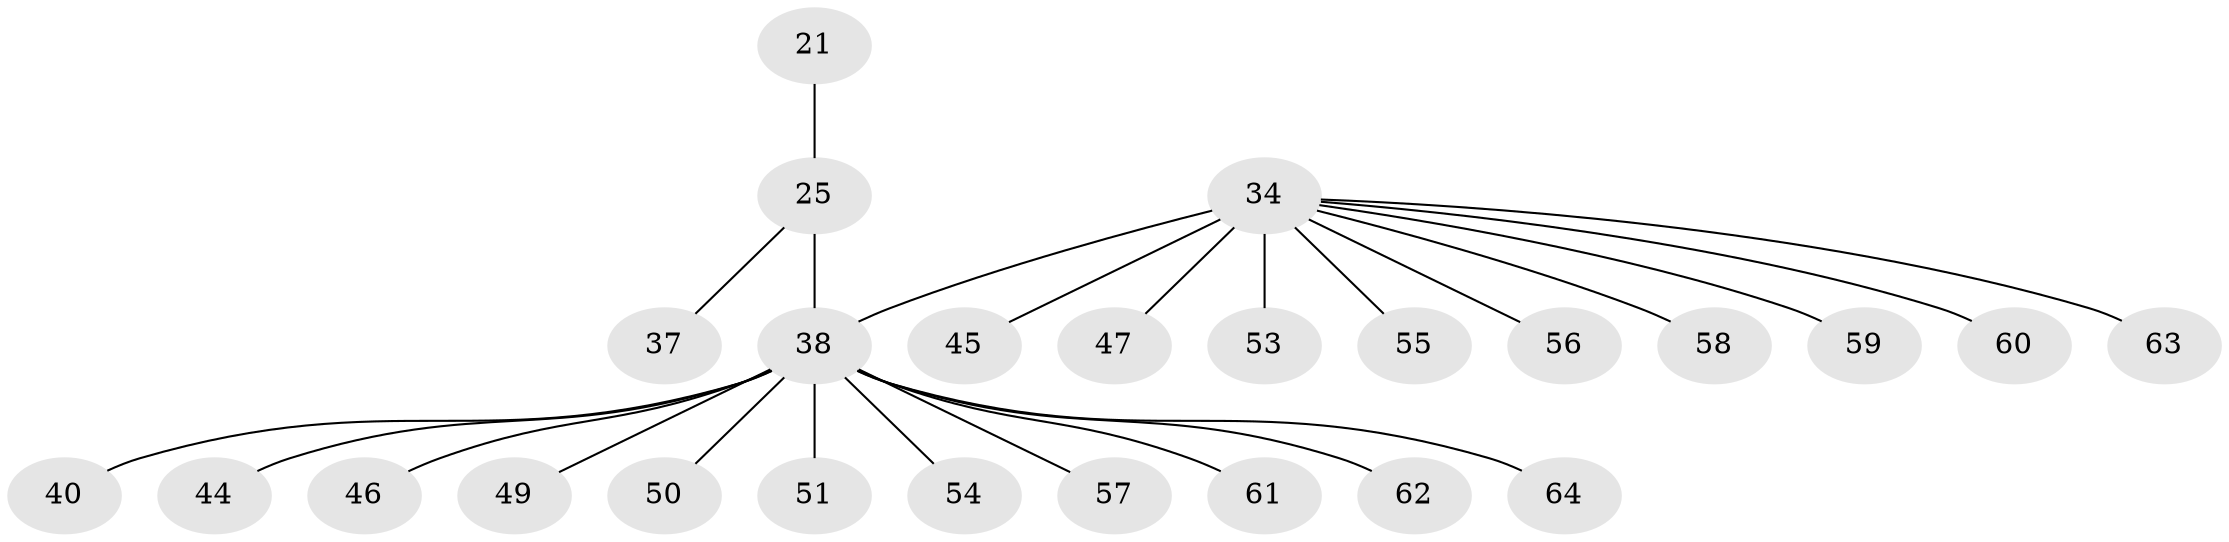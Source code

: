 // original degree distribution, {14: 0.015625, 3: 0.046875, 16: 0.015625, 5: 0.03125, 6: 0.03125, 2: 0.1875, 1: 0.65625, 9: 0.015625}
// Generated by graph-tools (version 1.1) at 2025/50/03/04/25 21:50:11]
// undirected, 25 vertices, 24 edges
graph export_dot {
graph [start="1"]
  node [color=gray90,style=filled];
  21;
  25 [super="+19+15"];
  34 [super="+18+3+9+14+20+33"];
  37;
  38 [super="+5+12+10+13+16+17+22+29+30+32+35+36"];
  40;
  44;
  45;
  46;
  47;
  49 [super="+31"];
  50;
  51 [super="+27"];
  53 [super="+41"];
  54 [super="+48+52"];
  55;
  56 [super="+42"];
  57;
  58;
  59 [super="+11"];
  60;
  61 [super="+43"];
  62 [super="+8"];
  63;
  64;
  21 -- 25;
  25 -- 37;
  25 -- 38 [weight=2];
  34 -- 38 [weight=4];
  34 -- 45;
  34 -- 47;
  34 -- 55;
  34 -- 58;
  34 -- 60;
  34 -- 63;
  34 -- 59;
  34 -- 53;
  34 -- 56;
  38 -- 46;
  38 -- 40;
  38 -- 57;
  38 -- 64;
  38 -- 44;
  38 -- 50;
  38 -- 62;
  38 -- 51;
  38 -- 49;
  38 -- 54;
  38 -- 61;
}

